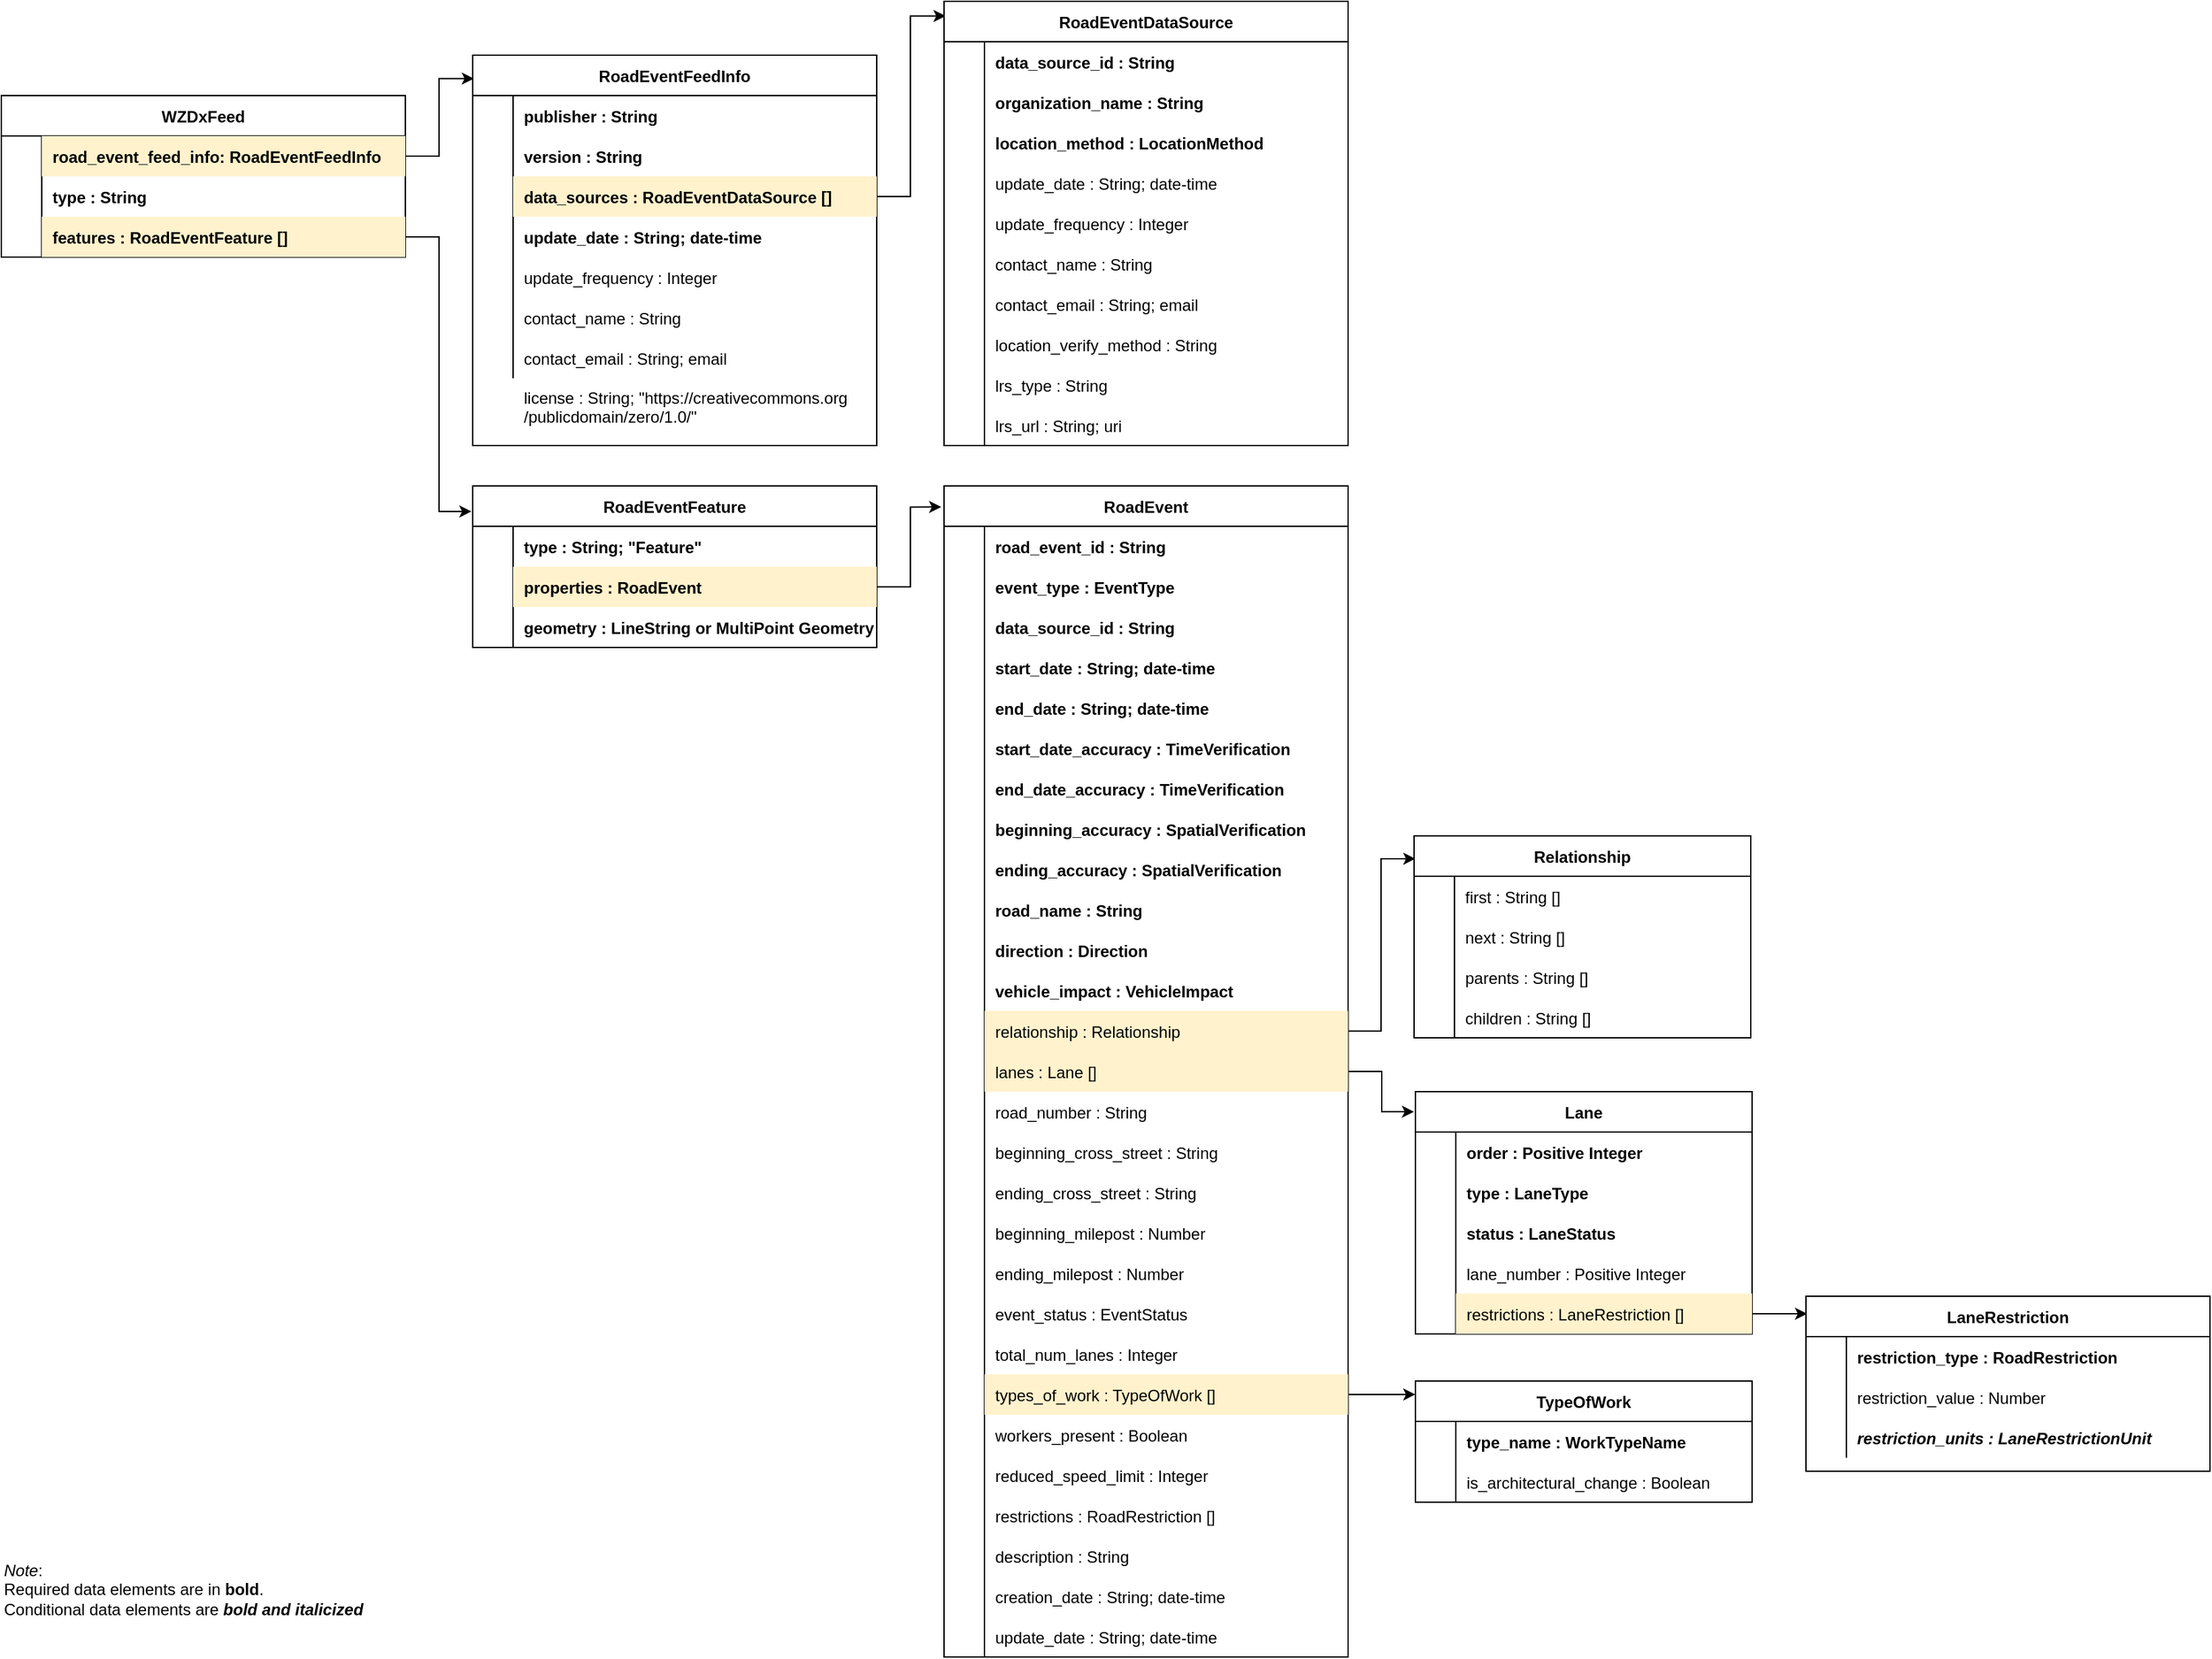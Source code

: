 <mxfile version="14.2.9" type="device"><diagram id="R2lEEEUBdFMjLlhIrx00" name="wzdx_object_diagram"><mxGraphModel dx="1186" dy="801" grid="1" gridSize="10" guides="0" tooltips="1" connect="1" arrows="1" fold="1" page="1" pageScale="1" pageWidth="850" pageHeight="1100" math="0" shadow="0" extFonts="Permanent Marker^https://fonts.googleapis.com/css?family=Permanent+Marker"><root><mxCell id="0"/><mxCell id="1" parent="0"/><mxCell id="kkJm4F6W9m2wwQlCDfJv-1" value="&lt;i&gt;Note&lt;/i&gt;: &lt;br&gt;Required data elements are in&amp;nbsp;&lt;b&gt;bold&lt;/b&gt;. &lt;br&gt;Conditional data elements are&amp;nbsp;&lt;b&gt;&lt;i&gt;bold and italicized&lt;/i&gt;&lt;/b&gt;&amp;nbsp;" style="text;html=1;strokeColor=none;fillColor=none;align=left;verticalAlign=middle;whiteSpace=wrap;rounded=0;" parent="1" vertex="1"><mxGeometry x="40" y="1220" width="540" height="20" as="geometry"/></mxCell><mxCell id="k0RqxaRmuKo-K8MDaf9T-4" style="edgeStyle=orthogonalEdgeStyle;rounded=0;orthogonalLoop=1;jettySize=auto;html=1;exitX=1;exitY=0.5;exitDx=0;exitDy=0;entryX=0;entryY=0.111;entryDx=0;entryDy=0;entryPerimeter=0;" parent="1" source="k0RqxaRmuKo-K8MDaf9T-1" target="uCtt0tD_G5qv8hF2xsMe-266" edge="1"><mxGeometry relative="1" as="geometry"/></mxCell><mxCell id="k0RqxaRmuKo-K8MDaf9T-5" style="edgeStyle=orthogonalEdgeStyle;rounded=0;orthogonalLoop=1;jettySize=auto;html=1;exitX=1;exitY=0.5;exitDx=0;exitDy=0;entryX=0.004;entryY=0.113;entryDx=0;entryDy=0;entryPerimeter=0;" parent="1" source="t7j2kxV-uw-LM42T0Sll-5" target="uCtt0tD_G5qv8hF2xsMe-300" edge="1"><mxGeometry relative="1" as="geometry"/></mxCell><mxCell id="k0RqxaRmuKo-K8MDaf9T-6" style="edgeStyle=orthogonalEdgeStyle;rounded=0;orthogonalLoop=1;jettySize=auto;html=1;exitX=1;exitY=0.5;exitDx=0;exitDy=0;entryX=-0.004;entryY=0.083;entryDx=0;entryDy=0;entryPerimeter=0;" parent="1" source="t7j2kxV-uw-LM42T0Sll-8" target="uCtt0tD_G5qv8hF2xsMe-232" edge="1"><mxGeometry relative="1" as="geometry"/></mxCell><mxCell id="k0RqxaRmuKo-K8MDaf9T-8" style="edgeStyle=orthogonalEdgeStyle;rounded=0;orthogonalLoop=1;jettySize=auto;html=1;exitX=1;exitY=0.5;exitDx=0;exitDy=0;entryX=0.003;entryY=0.1;entryDx=0;entryDy=0;entryPerimeter=0;" parent="1" source="uCtt0tD_G5qv8hF2xsMe-236" target="uCtt0tD_G5qv8hF2xsMe-343" edge="1"><mxGeometry relative="1" as="geometry"/></mxCell><mxCell id="RslNUwGre3f8OOTfC9o_-3" value="WZDxFeed" style="shape=table;startSize=30;container=1;collapsible=1;childLayout=tableLayout;fixedRows=1;rowLines=0;fontStyle=1;align=center;resizeLast=1;" parent="1" vertex="1"><mxGeometry x="40" y="120" width="300" height="120" as="geometry"/></mxCell><mxCell id="RslNUwGre3f8OOTfC9o_-4" value="" style="shape=partialRectangle;collapsible=0;dropTarget=0;pointerEvents=0;fillColor=none;points=[[0,0.5],[1,0.5]];portConstraint=eastwest;top=0;left=0;right=0;bottom=0;" parent="RslNUwGre3f8OOTfC9o_-3" vertex="1"><mxGeometry y="30" width="300" height="30" as="geometry"/></mxCell><mxCell id="RslNUwGre3f8OOTfC9o_-5" value="" style="shape=partialRectangle;overflow=hidden;connectable=0;fillColor=none;top=0;left=0;bottom=0;right=0;" parent="RslNUwGre3f8OOTfC9o_-4" vertex="1"><mxGeometry width="30" height="30" as="geometry"/></mxCell><mxCell id="RslNUwGre3f8OOTfC9o_-6" value="road_event_feed_info: RoadEventFeedInfo" style="shape=partialRectangle;overflow=hidden;connectable=0;fillColor=#fff2cc;top=0;left=0;bottom=0;right=0;align=left;spacingLeft=6;fontStyle=1;strokeColor=#d6b656;" parent="RslNUwGre3f8OOTfC9o_-4" vertex="1"><mxGeometry x="30" width="270" height="30" as="geometry"/></mxCell><mxCell id="RslNUwGre3f8OOTfC9o_-7" style="shape=partialRectangle;collapsible=0;dropTarget=0;pointerEvents=0;fillColor=none;points=[[0,0.5],[1,0.5]];portConstraint=eastwest;top=0;left=0;right=0;bottom=0;" parent="RslNUwGre3f8OOTfC9o_-3" vertex="1"><mxGeometry y="60" width="300" height="30" as="geometry"/></mxCell><mxCell id="RslNUwGre3f8OOTfC9o_-8" style="shape=partialRectangle;overflow=hidden;connectable=0;fillColor=none;top=0;left=0;bottom=0;right=0;" parent="RslNUwGre3f8OOTfC9o_-7" vertex="1"><mxGeometry width="30" height="30" as="geometry"/></mxCell><mxCell id="RslNUwGre3f8OOTfC9o_-9" value="type : String" style="shape=partialRectangle;overflow=hidden;connectable=0;fillColor=none;top=0;left=0;bottom=0;right=0;align=left;spacingLeft=6;fontStyle=1" parent="RslNUwGre3f8OOTfC9o_-7" vertex="1"><mxGeometry x="30" width="270" height="30" as="geometry"/></mxCell><mxCell id="RslNUwGre3f8OOTfC9o_-10" style="shape=partialRectangle;collapsible=0;dropTarget=0;pointerEvents=0;fillColor=none;points=[[0,0.5],[1,0.5]];portConstraint=eastwest;top=0;left=0;right=0;bottom=0;" parent="RslNUwGre3f8OOTfC9o_-3" vertex="1"><mxGeometry y="90" width="300" height="30" as="geometry"/></mxCell><mxCell id="RslNUwGre3f8OOTfC9o_-11" style="shape=partialRectangle;overflow=hidden;connectable=0;fillColor=none;top=0;left=0;bottom=0;right=0;" parent="RslNUwGre3f8OOTfC9o_-10" vertex="1"><mxGeometry width="30" height="30" as="geometry"/></mxCell><mxCell id="RslNUwGre3f8OOTfC9o_-12" value="features : RoadEventFeature []" style="shape=partialRectangle;overflow=hidden;connectable=0;fillColor=#fff2cc;top=0;left=0;bottom=0;right=0;align=left;spacingLeft=6;fontStyle=1;strokeColor=#d6b656;" parent="RslNUwGre3f8OOTfC9o_-10" vertex="1"><mxGeometry x="30" width="270" height="30" as="geometry"/></mxCell><mxCell id="k0RqxaRmuKo-K8MDaf9T-9" style="edgeStyle=orthogonalEdgeStyle;rounded=0;orthogonalLoop=1;jettySize=auto;html=1;exitX=1;exitY=0.5;exitDx=0;exitDy=0;entryX=0.003;entryY=0.06;entryDx=0;entryDy=0;entryPerimeter=0;" parent="1" source="RslNUwGre3f8OOTfC9o_-4" target="C-vyLk0tnHw3VtMMgP7b-23" edge="1"><mxGeometry relative="1" as="geometry"/></mxCell><mxCell id="k0RqxaRmuKo-K8MDaf9T-10" style="edgeStyle=orthogonalEdgeStyle;rounded=0;orthogonalLoop=1;jettySize=auto;html=1;exitX=1;exitY=0.5;exitDx=0;exitDy=0;entryX=-0.003;entryY=0.158;entryDx=0;entryDy=0;entryPerimeter=0;" parent="1" source="RslNUwGre3f8OOTfC9o_-10" target="BHbQhKfwGy02K6a1aAIS-3" edge="1"><mxGeometry relative="1" as="geometry"/></mxCell><mxCell id="k0RqxaRmuKo-K8MDaf9T-11" style="edgeStyle=orthogonalEdgeStyle;rounded=0;orthogonalLoop=1;jettySize=auto;html=1;exitX=1;exitY=0.5;exitDx=0;exitDy=0;entryX=-0.007;entryY=0.018;entryDx=0;entryDy=0;entryPerimeter=0;" parent="1" source="BHbQhKfwGy02K6a1aAIS-7" target="C-vyLk0tnHw3VtMMgP7b-13" edge="1"><mxGeometry relative="1" as="geometry"/></mxCell><mxCell id="k0RqxaRmuKo-K8MDaf9T-12" style="edgeStyle=orthogonalEdgeStyle;rounded=0;orthogonalLoop=1;jettySize=auto;html=1;exitX=1;exitY=0.5;exitDx=0;exitDy=0;entryX=0.004;entryY=0.033;entryDx=0;entryDy=0;entryPerimeter=0;" parent="1" source="g1YjNCGrNxeesBz3NY09-2" target="C-vyLk0tnHw3VtMMgP7b-2" edge="1"><mxGeometry relative="1" as="geometry"/></mxCell><mxCell id="C-vyLk0tnHw3VtMMgP7b-23" value="RoadEventFeedInfo" style="shape=table;startSize=30;container=1;collapsible=1;childLayout=tableLayout;fixedRows=1;rowLines=0;fontStyle=1;align=center;resizeLast=1;" parent="1" vertex="1"><mxGeometry x="390" y="90" width="300" height="290" as="geometry"/></mxCell><mxCell id="C-vyLk0tnHw3VtMMgP7b-27" value="" style="shape=partialRectangle;collapsible=0;dropTarget=0;pointerEvents=0;fillColor=none;points=[[0,0.5],[1,0.5]];portConstraint=eastwest;top=0;left=0;right=0;bottom=0;" parent="C-vyLk0tnHw3VtMMgP7b-23" vertex="1"><mxGeometry y="30" width="300" height="30" as="geometry"/></mxCell><mxCell id="C-vyLk0tnHw3VtMMgP7b-28" value="" style="shape=partialRectangle;overflow=hidden;connectable=0;fillColor=none;top=0;left=0;bottom=0;right=0;" parent="C-vyLk0tnHw3VtMMgP7b-27" vertex="1"><mxGeometry width="30" height="30" as="geometry"/></mxCell><mxCell id="C-vyLk0tnHw3VtMMgP7b-29" value="publisher : String" style="shape=partialRectangle;overflow=hidden;connectable=0;fillColor=none;top=0;left=0;bottom=0;right=0;align=left;spacingLeft=6;fontStyle=1" parent="C-vyLk0tnHw3VtMMgP7b-27" vertex="1"><mxGeometry x="30" width="270" height="30" as="geometry"/></mxCell><mxCell id="uCtt0tD_G5qv8hF2xsMe-9" style="shape=partialRectangle;collapsible=0;dropTarget=0;pointerEvents=0;fillColor=none;points=[[0,0.5],[1,0.5]];portConstraint=eastwest;top=0;left=0;right=0;bottom=0;" parent="C-vyLk0tnHw3VtMMgP7b-23" vertex="1"><mxGeometry y="60" width="300" height="30" as="geometry"/></mxCell><mxCell id="uCtt0tD_G5qv8hF2xsMe-10" style="shape=partialRectangle;overflow=hidden;connectable=0;fillColor=none;top=0;left=0;bottom=0;right=0;" parent="uCtt0tD_G5qv8hF2xsMe-9" vertex="1"><mxGeometry width="30" height="30" as="geometry"/></mxCell><mxCell id="uCtt0tD_G5qv8hF2xsMe-11" value="version : String" style="shape=partialRectangle;overflow=hidden;connectable=0;fillColor=none;top=0;left=0;bottom=0;right=0;align=left;spacingLeft=6;fontStyle=1" parent="uCtt0tD_G5qv8hF2xsMe-9" vertex="1"><mxGeometry x="30" width="270" height="30" as="geometry"/></mxCell><mxCell id="g1YjNCGrNxeesBz3NY09-2" style="shape=partialRectangle;collapsible=0;dropTarget=0;pointerEvents=0;fillColor=none;points=[[0,0.5],[1,0.5]];portConstraint=eastwest;top=0;left=0;right=0;bottom=0;" parent="C-vyLk0tnHw3VtMMgP7b-23" vertex="1"><mxGeometry y="90" width="300" height="30" as="geometry"/></mxCell><mxCell id="g1YjNCGrNxeesBz3NY09-3" style="shape=partialRectangle;overflow=hidden;connectable=0;fillColor=none;top=0;left=0;bottom=0;right=0;" parent="g1YjNCGrNxeesBz3NY09-2" vertex="1"><mxGeometry width="30" height="30" as="geometry"/></mxCell><mxCell id="g1YjNCGrNxeesBz3NY09-4" value="data_sources : RoadEventDataSource []" style="shape=partialRectangle;overflow=hidden;connectable=0;fillColor=#fff2cc;top=0;left=0;bottom=0;right=0;align=left;spacingLeft=6;fontStyle=1;strokeColor=#d6b656;" parent="g1YjNCGrNxeesBz3NY09-2" vertex="1"><mxGeometry x="30" width="270" height="30" as="geometry"/></mxCell><mxCell id="uCtt0tD_G5qv8hF2xsMe-12" style="shape=partialRectangle;collapsible=0;dropTarget=0;pointerEvents=0;fillColor=none;points=[[0,0.5],[1,0.5]];portConstraint=eastwest;top=0;left=0;right=0;bottom=0;" parent="C-vyLk0tnHw3VtMMgP7b-23" vertex="1"><mxGeometry y="120" width="300" height="30" as="geometry"/></mxCell><mxCell id="uCtt0tD_G5qv8hF2xsMe-13" style="shape=partialRectangle;overflow=hidden;connectable=0;fillColor=none;top=0;left=0;bottom=0;right=0;" parent="uCtt0tD_G5qv8hF2xsMe-12" vertex="1"><mxGeometry width="30" height="30" as="geometry"/></mxCell><mxCell id="uCtt0tD_G5qv8hF2xsMe-14" value="update_date : String; date-time" style="shape=partialRectangle;overflow=hidden;connectable=0;fillColor=none;top=0;left=0;bottom=0;right=0;align=left;spacingLeft=6;fontStyle=1" parent="uCtt0tD_G5qv8hF2xsMe-12" vertex="1"><mxGeometry x="30" width="270" height="30" as="geometry"/></mxCell><mxCell id="uCtt0tD_G5qv8hF2xsMe-15" style="shape=partialRectangle;collapsible=0;dropTarget=0;pointerEvents=0;fillColor=none;points=[[0,0.5],[1,0.5]];portConstraint=eastwest;top=0;left=0;right=0;bottom=0;" parent="C-vyLk0tnHw3VtMMgP7b-23" vertex="1"><mxGeometry y="150" width="300" height="30" as="geometry"/></mxCell><mxCell id="uCtt0tD_G5qv8hF2xsMe-16" style="shape=partialRectangle;overflow=hidden;connectable=0;fillColor=none;top=0;left=0;bottom=0;right=0;" parent="uCtt0tD_G5qv8hF2xsMe-15" vertex="1"><mxGeometry width="30" height="30" as="geometry"/></mxCell><mxCell id="uCtt0tD_G5qv8hF2xsMe-17" value="update_frequency : Integer" style="shape=partialRectangle;overflow=hidden;connectable=0;fillColor=none;top=0;left=0;bottom=0;right=0;align=left;spacingLeft=6;" parent="uCtt0tD_G5qv8hF2xsMe-15" vertex="1"><mxGeometry x="30" width="270" height="30" as="geometry"/></mxCell><mxCell id="uCtt0tD_G5qv8hF2xsMe-18" style="shape=partialRectangle;collapsible=0;dropTarget=0;pointerEvents=0;fillColor=none;points=[[0,0.5],[1,0.5]];portConstraint=eastwest;top=0;left=0;right=0;bottom=0;" parent="C-vyLk0tnHw3VtMMgP7b-23" vertex="1"><mxGeometry y="180" width="300" height="30" as="geometry"/></mxCell><mxCell id="uCtt0tD_G5qv8hF2xsMe-19" style="shape=partialRectangle;overflow=hidden;connectable=0;fillColor=none;top=0;left=0;bottom=0;right=0;" parent="uCtt0tD_G5qv8hF2xsMe-18" vertex="1"><mxGeometry width="30" height="30" as="geometry"/></mxCell><mxCell id="uCtt0tD_G5qv8hF2xsMe-20" value="contact_name : String" style="shape=partialRectangle;overflow=hidden;connectable=0;fillColor=none;top=0;left=0;bottom=0;right=0;align=left;spacingLeft=6;" parent="uCtt0tD_G5qv8hF2xsMe-18" vertex="1"><mxGeometry x="30" width="270" height="30" as="geometry"/></mxCell><mxCell id="uCtt0tD_G5qv8hF2xsMe-21" style="shape=partialRectangle;collapsible=0;dropTarget=0;pointerEvents=0;fillColor=none;points=[[0,0.5],[1,0.5]];portConstraint=eastwest;top=0;left=0;right=0;bottom=0;" parent="C-vyLk0tnHw3VtMMgP7b-23" vertex="1"><mxGeometry y="210" width="300" height="30" as="geometry"/></mxCell><mxCell id="uCtt0tD_G5qv8hF2xsMe-22" style="shape=partialRectangle;overflow=hidden;connectable=0;fillColor=none;top=0;left=0;bottom=0;right=0;" parent="uCtt0tD_G5qv8hF2xsMe-21" vertex="1"><mxGeometry width="30" height="30" as="geometry"/></mxCell><mxCell id="uCtt0tD_G5qv8hF2xsMe-23" value="contact_email : String; email" style="shape=partialRectangle;overflow=hidden;connectable=0;fillColor=none;top=0;left=0;bottom=0;right=0;align=left;spacingLeft=6;" parent="uCtt0tD_G5qv8hF2xsMe-21" vertex="1"><mxGeometry x="30" width="270" height="30" as="geometry"/></mxCell><mxCell id="BHbQhKfwGy02K6a1aAIS-3" value="RoadEventFeature" style="shape=table;startSize=30;container=1;collapsible=1;childLayout=tableLayout;fixedRows=1;rowLines=0;fontStyle=1;align=center;resizeLast=1;" parent="1" vertex="1"><mxGeometry x="390" y="410" width="300" height="120" as="geometry"/></mxCell><mxCell id="BHbQhKfwGy02K6a1aAIS-4" value="" style="shape=partialRectangle;collapsible=0;dropTarget=0;pointerEvents=0;fillColor=none;points=[[0,0.5],[1,0.5]];portConstraint=eastwest;top=0;left=0;right=0;bottom=0;" parent="BHbQhKfwGy02K6a1aAIS-3" vertex="1"><mxGeometry y="30" width="300" height="30" as="geometry"/></mxCell><mxCell id="BHbQhKfwGy02K6a1aAIS-5" value="" style="shape=partialRectangle;overflow=hidden;connectable=0;fillColor=none;top=0;left=0;bottom=0;right=0;" parent="BHbQhKfwGy02K6a1aAIS-4" vertex="1"><mxGeometry width="30" height="30" as="geometry"/></mxCell><mxCell id="BHbQhKfwGy02K6a1aAIS-6" value="type : String; &quot;Feature&quot;" style="shape=partialRectangle;overflow=hidden;connectable=0;top=0;left=0;bottom=0;right=0;align=left;spacingLeft=6;fontStyle=1;strokeColor=#d6b656;fillColor=none;" parent="BHbQhKfwGy02K6a1aAIS-4" vertex="1"><mxGeometry x="30" width="270" height="30" as="geometry"/></mxCell><mxCell id="BHbQhKfwGy02K6a1aAIS-7" style="shape=partialRectangle;collapsible=0;dropTarget=0;pointerEvents=0;fillColor=none;points=[[0,0.5],[1,0.5]];portConstraint=eastwest;top=0;left=0;right=0;bottom=0;" parent="BHbQhKfwGy02K6a1aAIS-3" vertex="1"><mxGeometry y="60" width="300" height="30" as="geometry"/></mxCell><mxCell id="BHbQhKfwGy02K6a1aAIS-8" style="shape=partialRectangle;overflow=hidden;connectable=0;fillColor=none;top=0;left=0;bottom=0;right=0;" parent="BHbQhKfwGy02K6a1aAIS-7" vertex="1"><mxGeometry width="30" height="30" as="geometry"/></mxCell><mxCell id="BHbQhKfwGy02K6a1aAIS-9" value="properties : RoadEvent" style="shape=partialRectangle;overflow=hidden;connectable=0;fillColor=#fff2cc;top=0;left=0;bottom=0;right=0;align=left;spacingLeft=6;fontStyle=1;strokeColor=#d6b656;" parent="BHbQhKfwGy02K6a1aAIS-7" vertex="1"><mxGeometry x="30" width="270" height="30" as="geometry"/></mxCell><mxCell id="BHbQhKfwGy02K6a1aAIS-10" style="shape=partialRectangle;collapsible=0;dropTarget=0;pointerEvents=0;fillColor=none;points=[[0,0.5],[1,0.5]];portConstraint=eastwest;top=0;left=0;right=0;bottom=0;" parent="BHbQhKfwGy02K6a1aAIS-3" vertex="1"><mxGeometry y="90" width="300" height="30" as="geometry"/></mxCell><mxCell id="BHbQhKfwGy02K6a1aAIS-11" style="shape=partialRectangle;overflow=hidden;connectable=0;fillColor=none;top=0;left=0;bottom=0;right=0;" parent="BHbQhKfwGy02K6a1aAIS-10" vertex="1"><mxGeometry width="30" height="30" as="geometry"/></mxCell><mxCell id="BHbQhKfwGy02K6a1aAIS-12" value="geometry : LineString or MultiPoint Geometry" style="shape=partialRectangle;overflow=hidden;connectable=0;top=0;left=0;bottom=0;right=0;align=left;spacingLeft=6;fontStyle=1;strokeColor=#d6b656;fillColor=none;" parent="BHbQhKfwGy02K6a1aAIS-10" vertex="1"><mxGeometry x="30" width="270" height="30" as="geometry"/></mxCell><mxCell id="C-vyLk0tnHw3VtMMgP7b-2" value="RoadEventDataSource" style="shape=table;startSize=30;container=1;collapsible=1;childLayout=tableLayout;fixedRows=1;rowLines=0;fontStyle=1;align=center;resizeLast=1;" parent="1" vertex="1"><mxGeometry x="740" y="50" width="300" height="330" as="geometry"/></mxCell><mxCell id="C-vyLk0tnHw3VtMMgP7b-6" value="" style="shape=partialRectangle;collapsible=0;dropTarget=0;pointerEvents=0;fillColor=none;points=[[0,0.5],[1,0.5]];portConstraint=eastwest;top=0;left=0;right=0;bottom=0;" parent="C-vyLk0tnHw3VtMMgP7b-2" vertex="1"><mxGeometry y="30" width="300" height="30" as="geometry"/></mxCell><mxCell id="C-vyLk0tnHw3VtMMgP7b-7" value="" style="shape=partialRectangle;overflow=hidden;connectable=0;fillColor=none;top=0;left=0;bottom=0;right=0;" parent="C-vyLk0tnHw3VtMMgP7b-6" vertex="1"><mxGeometry width="30" height="30" as="geometry"/></mxCell><mxCell id="C-vyLk0tnHw3VtMMgP7b-8" value="data_source_id : String" style="shape=partialRectangle;overflow=hidden;connectable=0;fillColor=none;top=0;left=0;bottom=0;right=0;align=left;spacingLeft=6;fontStyle=1" parent="C-vyLk0tnHw3VtMMgP7b-6" vertex="1"><mxGeometry x="30" width="270" height="30" as="geometry"/></mxCell><mxCell id="C-vyLk0tnHw3VtMMgP7b-9" value="" style="shape=partialRectangle;collapsible=0;dropTarget=0;pointerEvents=0;fillColor=none;points=[[0,0.5],[1,0.5]];portConstraint=eastwest;top=0;left=0;right=0;bottom=0;" parent="C-vyLk0tnHw3VtMMgP7b-2" vertex="1"><mxGeometry y="60" width="300" height="30" as="geometry"/></mxCell><mxCell id="C-vyLk0tnHw3VtMMgP7b-10" value="" style="shape=partialRectangle;overflow=hidden;connectable=0;fillColor=none;top=0;left=0;bottom=0;right=0;" parent="C-vyLk0tnHw3VtMMgP7b-9" vertex="1"><mxGeometry width="30" height="30" as="geometry"/></mxCell><mxCell id="C-vyLk0tnHw3VtMMgP7b-11" value="organization_name : String" style="shape=partialRectangle;overflow=hidden;connectable=0;fillColor=none;top=0;left=0;bottom=0;right=0;align=left;spacingLeft=6;fontStyle=1" parent="C-vyLk0tnHw3VtMMgP7b-9" vertex="1"><mxGeometry x="30" width="270" height="30" as="geometry"/></mxCell><mxCell id="uCtt0tD_G5qv8hF2xsMe-60" style="shape=partialRectangle;collapsible=0;dropTarget=0;pointerEvents=0;fillColor=none;points=[[0,0.5],[1,0.5]];portConstraint=eastwest;top=0;left=0;right=0;bottom=0;" parent="C-vyLk0tnHw3VtMMgP7b-2" vertex="1"><mxGeometry y="90" width="300" height="30" as="geometry"/></mxCell><mxCell id="uCtt0tD_G5qv8hF2xsMe-61" style="shape=partialRectangle;overflow=hidden;connectable=0;fillColor=none;top=0;left=0;bottom=0;right=0;" parent="uCtt0tD_G5qv8hF2xsMe-60" vertex="1"><mxGeometry width="30" height="30" as="geometry"/></mxCell><mxCell id="uCtt0tD_G5qv8hF2xsMe-62" value="location_method : LocationMethod" style="shape=partialRectangle;overflow=hidden;connectable=0;fillColor=none;top=0;left=0;bottom=0;right=0;align=left;spacingLeft=6;fontStyle=1" parent="uCtt0tD_G5qv8hF2xsMe-60" vertex="1"><mxGeometry x="30" width="270" height="30" as="geometry"/></mxCell><mxCell id="uCtt0tD_G5qv8hF2xsMe-57" style="shape=partialRectangle;collapsible=0;dropTarget=0;pointerEvents=0;fillColor=none;points=[[0,0.5],[1,0.5]];portConstraint=eastwest;top=0;left=0;right=0;bottom=0;" parent="C-vyLk0tnHw3VtMMgP7b-2" vertex="1"><mxGeometry y="120" width="300" height="30" as="geometry"/></mxCell><mxCell id="uCtt0tD_G5qv8hF2xsMe-58" style="shape=partialRectangle;overflow=hidden;connectable=0;fillColor=none;top=0;left=0;bottom=0;right=0;" parent="uCtt0tD_G5qv8hF2xsMe-57" vertex="1"><mxGeometry width="30" height="30" as="geometry"/></mxCell><mxCell id="uCtt0tD_G5qv8hF2xsMe-59" value="update_date : String; date-time" style="shape=partialRectangle;overflow=hidden;connectable=0;fillColor=none;top=0;left=0;bottom=0;right=0;align=left;spacingLeft=6;" parent="uCtt0tD_G5qv8hF2xsMe-57" vertex="1"><mxGeometry x="30" width="270" height="30" as="geometry"/></mxCell><mxCell id="uCtt0tD_G5qv8hF2xsMe-54" style="shape=partialRectangle;collapsible=0;dropTarget=0;pointerEvents=0;fillColor=none;points=[[0,0.5],[1,0.5]];portConstraint=eastwest;top=0;left=0;right=0;bottom=0;" parent="C-vyLk0tnHw3VtMMgP7b-2" vertex="1"><mxGeometry y="150" width="300" height="30" as="geometry"/></mxCell><mxCell id="uCtt0tD_G5qv8hF2xsMe-55" style="shape=partialRectangle;overflow=hidden;connectable=0;fillColor=none;top=0;left=0;bottom=0;right=0;" parent="uCtt0tD_G5qv8hF2xsMe-54" vertex="1"><mxGeometry width="30" height="30" as="geometry"/></mxCell><mxCell id="uCtt0tD_G5qv8hF2xsMe-56" value="update_frequency : Integer" style="shape=partialRectangle;overflow=hidden;connectable=0;fillColor=none;top=0;left=0;bottom=0;right=0;align=left;spacingLeft=6;" parent="uCtt0tD_G5qv8hF2xsMe-54" vertex="1"><mxGeometry x="30" width="270" height="30" as="geometry"/></mxCell><mxCell id="uCtt0tD_G5qv8hF2xsMe-51" style="shape=partialRectangle;collapsible=0;dropTarget=0;pointerEvents=0;fillColor=none;points=[[0,0.5],[1,0.5]];portConstraint=eastwest;top=0;left=0;right=0;bottom=0;" parent="C-vyLk0tnHw3VtMMgP7b-2" vertex="1"><mxGeometry y="180" width="300" height="30" as="geometry"/></mxCell><mxCell id="uCtt0tD_G5qv8hF2xsMe-52" style="shape=partialRectangle;overflow=hidden;connectable=0;fillColor=none;top=0;left=0;bottom=0;right=0;" parent="uCtt0tD_G5qv8hF2xsMe-51" vertex="1"><mxGeometry width="30" height="30" as="geometry"/></mxCell><mxCell id="uCtt0tD_G5qv8hF2xsMe-53" value="contact_name : String" style="shape=partialRectangle;overflow=hidden;connectable=0;fillColor=none;top=0;left=0;bottom=0;right=0;align=left;spacingLeft=6;" parent="uCtt0tD_G5qv8hF2xsMe-51" vertex="1"><mxGeometry x="30" width="270" height="30" as="geometry"/></mxCell><mxCell id="uCtt0tD_G5qv8hF2xsMe-48" style="shape=partialRectangle;collapsible=0;dropTarget=0;pointerEvents=0;fillColor=none;points=[[0,0.5],[1,0.5]];portConstraint=eastwest;top=0;left=0;right=0;bottom=0;" parent="C-vyLk0tnHw3VtMMgP7b-2" vertex="1"><mxGeometry y="210" width="300" height="30" as="geometry"/></mxCell><mxCell id="uCtt0tD_G5qv8hF2xsMe-49" style="shape=partialRectangle;overflow=hidden;connectable=0;fillColor=none;top=0;left=0;bottom=0;right=0;" parent="uCtt0tD_G5qv8hF2xsMe-48" vertex="1"><mxGeometry width="30" height="30" as="geometry"/></mxCell><mxCell id="uCtt0tD_G5qv8hF2xsMe-50" value="contact_email : String; email" style="shape=partialRectangle;overflow=hidden;connectable=0;fillColor=none;top=0;left=0;bottom=0;right=0;align=left;spacingLeft=6;" parent="uCtt0tD_G5qv8hF2xsMe-48" vertex="1"><mxGeometry x="30" width="270" height="30" as="geometry"/></mxCell><mxCell id="uCtt0tD_G5qv8hF2xsMe-45" style="shape=partialRectangle;collapsible=0;dropTarget=0;pointerEvents=0;fillColor=none;points=[[0,0.5],[1,0.5]];portConstraint=eastwest;top=0;left=0;right=0;bottom=0;" parent="C-vyLk0tnHw3VtMMgP7b-2" vertex="1"><mxGeometry y="240" width="300" height="30" as="geometry"/></mxCell><mxCell id="uCtt0tD_G5qv8hF2xsMe-46" style="shape=partialRectangle;overflow=hidden;connectable=0;fillColor=none;top=0;left=0;bottom=0;right=0;" parent="uCtt0tD_G5qv8hF2xsMe-45" vertex="1"><mxGeometry width="30" height="30" as="geometry"/></mxCell><mxCell id="uCtt0tD_G5qv8hF2xsMe-47" value="location_verify_method : String" style="shape=partialRectangle;overflow=hidden;connectable=0;fillColor=none;top=0;left=0;bottom=0;right=0;align=left;spacingLeft=6;" parent="uCtt0tD_G5qv8hF2xsMe-45" vertex="1"><mxGeometry x="30" width="270" height="30" as="geometry"/></mxCell><mxCell id="uCtt0tD_G5qv8hF2xsMe-42" style="shape=partialRectangle;collapsible=0;dropTarget=0;pointerEvents=0;fillColor=none;points=[[0,0.5],[1,0.5]];portConstraint=eastwest;top=0;left=0;right=0;bottom=0;" parent="C-vyLk0tnHw3VtMMgP7b-2" vertex="1"><mxGeometry y="270" width="300" height="30" as="geometry"/></mxCell><mxCell id="uCtt0tD_G5qv8hF2xsMe-43" style="shape=partialRectangle;overflow=hidden;connectable=0;fillColor=none;top=0;left=0;bottom=0;right=0;" parent="uCtt0tD_G5qv8hF2xsMe-42" vertex="1"><mxGeometry width="30" height="30" as="geometry"/></mxCell><mxCell id="uCtt0tD_G5qv8hF2xsMe-44" value="lrs_type : String" style="shape=partialRectangle;overflow=hidden;connectable=0;fillColor=none;top=0;left=0;bottom=0;right=0;align=left;spacingLeft=6;" parent="uCtt0tD_G5qv8hF2xsMe-42" vertex="1"><mxGeometry x="30" width="270" height="30" as="geometry"/></mxCell><mxCell id="uCtt0tD_G5qv8hF2xsMe-39" style="shape=partialRectangle;collapsible=0;dropTarget=0;pointerEvents=0;fillColor=none;points=[[0,0.5],[1,0.5]];portConstraint=eastwest;top=0;left=0;right=0;bottom=0;" parent="C-vyLk0tnHw3VtMMgP7b-2" vertex="1"><mxGeometry y="300" width="300" height="30" as="geometry"/></mxCell><mxCell id="uCtt0tD_G5qv8hF2xsMe-40" style="shape=partialRectangle;overflow=hidden;connectable=0;fillColor=none;top=0;left=0;bottom=0;right=0;" parent="uCtt0tD_G5qv8hF2xsMe-39" vertex="1"><mxGeometry width="30" height="30" as="geometry"/></mxCell><mxCell id="uCtt0tD_G5qv8hF2xsMe-41" value="lrs_url : String; uri" style="shape=partialRectangle;overflow=hidden;connectable=0;fillColor=none;top=0;left=0;bottom=0;right=0;align=left;spacingLeft=6;" parent="uCtt0tD_G5qv8hF2xsMe-39" vertex="1"><mxGeometry x="30" width="270" height="30" as="geometry"/></mxCell><mxCell id="C-vyLk0tnHw3VtMMgP7b-13" value="RoadEvent" style="shape=table;startSize=30;container=1;collapsible=1;childLayout=tableLayout;fixedRows=1;rowLines=0;fontStyle=1;align=center;resizeLast=1;" parent="1" vertex="1"><mxGeometry x="740" y="410" width="300" height="870" as="geometry"/></mxCell><mxCell id="C-vyLk0tnHw3VtMMgP7b-17" value="" style="shape=partialRectangle;collapsible=0;dropTarget=0;pointerEvents=0;fillColor=none;points=[[0,0.5],[1,0.5]];portConstraint=eastwest;top=0;left=0;right=0;bottom=0;" parent="C-vyLk0tnHw3VtMMgP7b-13" vertex="1"><mxGeometry y="30" width="300" height="30" as="geometry"/></mxCell><mxCell id="C-vyLk0tnHw3VtMMgP7b-18" value="" style="shape=partialRectangle;overflow=hidden;connectable=0;fillColor=none;top=0;left=0;bottom=0;right=0;" parent="C-vyLk0tnHw3VtMMgP7b-17" vertex="1"><mxGeometry width="30" height="30" as="geometry"/></mxCell><mxCell id="C-vyLk0tnHw3VtMMgP7b-19" value="road_event_id : String" style="shape=partialRectangle;overflow=hidden;connectable=0;fillColor=none;top=0;left=0;bottom=0;right=0;align=left;spacingLeft=6;fontStyle=1" parent="C-vyLk0tnHw3VtMMgP7b-17" vertex="1"><mxGeometry x="30" width="270" height="30" as="geometry"/></mxCell><mxCell id="C-vyLk0tnHw3VtMMgP7b-20" value="" style="shape=partialRectangle;collapsible=0;dropTarget=0;pointerEvents=0;fillColor=none;points=[[0,0.5],[1,0.5]];portConstraint=eastwest;top=0;left=0;right=0;bottom=0;fontStyle=1" parent="C-vyLk0tnHw3VtMMgP7b-13" vertex="1"><mxGeometry y="60" width="300" height="30" as="geometry"/></mxCell><mxCell id="C-vyLk0tnHw3VtMMgP7b-21" value="" style="shape=partialRectangle;overflow=hidden;connectable=0;fillColor=none;top=0;left=0;bottom=0;right=0;" parent="C-vyLk0tnHw3VtMMgP7b-20" vertex="1"><mxGeometry width="30" height="30" as="geometry"/></mxCell><mxCell id="C-vyLk0tnHw3VtMMgP7b-22" value="event_type : EventType" style="shape=partialRectangle;overflow=hidden;connectable=0;fillColor=none;top=0;left=0;bottom=0;right=0;align=left;spacingLeft=6;fontStyle=1" parent="C-vyLk0tnHw3VtMMgP7b-20" vertex="1"><mxGeometry x="30" width="270" height="30" as="geometry"/></mxCell><mxCell id="t7j2kxV-uw-LM42T0Sll-2" value="" style="shape=partialRectangle;collapsible=0;dropTarget=0;pointerEvents=0;fillColor=none;points=[[0,0.5],[1,0.5]];portConstraint=eastwest;top=0;left=0;right=0;bottom=0;" parent="C-vyLk0tnHw3VtMMgP7b-13" vertex="1"><mxGeometry y="90" width="300" height="30" as="geometry"/></mxCell><mxCell id="t7j2kxV-uw-LM42T0Sll-3" value="" style="shape=partialRectangle;overflow=hidden;connectable=0;fillColor=none;top=0;left=0;bottom=0;right=0;" parent="t7j2kxV-uw-LM42T0Sll-2" vertex="1"><mxGeometry width="30" height="30" as="geometry"/></mxCell><mxCell id="t7j2kxV-uw-LM42T0Sll-4" value="data_source_id : String" style="shape=partialRectangle;overflow=hidden;connectable=0;fillColor=none;top=0;left=0;bottom=0;right=0;align=left;spacingLeft=6;fontStyle=1" parent="t7j2kxV-uw-LM42T0Sll-2" vertex="1"><mxGeometry x="30" width="270" height="30" as="geometry"/></mxCell><mxCell id="uCtt0tD_G5qv8hF2xsMe-87" style="shape=partialRectangle;collapsible=0;dropTarget=0;pointerEvents=0;fillColor=none;points=[[0,0.5],[1,0.5]];portConstraint=eastwest;top=0;left=0;right=0;bottom=0;fontStyle=1" parent="C-vyLk0tnHw3VtMMgP7b-13" vertex="1"><mxGeometry y="120" width="300" height="30" as="geometry"/></mxCell><mxCell id="uCtt0tD_G5qv8hF2xsMe-88" style="shape=partialRectangle;overflow=hidden;connectable=0;fillColor=none;top=0;left=0;bottom=0;right=0;" parent="uCtt0tD_G5qv8hF2xsMe-87" vertex="1"><mxGeometry width="30" height="30" as="geometry"/></mxCell><mxCell id="uCtt0tD_G5qv8hF2xsMe-89" value="start_date : String; date-time" style="shape=partialRectangle;overflow=hidden;connectable=0;fillColor=none;top=0;left=0;bottom=0;right=0;align=left;spacingLeft=6;fontStyle=1" parent="uCtt0tD_G5qv8hF2xsMe-87" vertex="1"><mxGeometry x="30" width="270" height="30" as="geometry"/></mxCell><mxCell id="uCtt0tD_G5qv8hF2xsMe-84" style="shape=partialRectangle;collapsible=0;dropTarget=0;pointerEvents=0;fillColor=none;points=[[0,0.5],[1,0.5]];portConstraint=eastwest;top=0;left=0;right=0;bottom=0;fontStyle=1" parent="C-vyLk0tnHw3VtMMgP7b-13" vertex="1"><mxGeometry y="150" width="300" height="30" as="geometry"/></mxCell><mxCell id="uCtt0tD_G5qv8hF2xsMe-85" style="shape=partialRectangle;overflow=hidden;connectable=0;fillColor=none;top=0;left=0;bottom=0;right=0;" parent="uCtt0tD_G5qv8hF2xsMe-84" vertex="1"><mxGeometry width="30" height="30" as="geometry"/></mxCell><mxCell id="uCtt0tD_G5qv8hF2xsMe-86" value="end_date : String; date-time" style="shape=partialRectangle;overflow=hidden;connectable=0;fillColor=none;top=0;left=0;bottom=0;right=0;align=left;spacingLeft=6;fontStyle=1" parent="uCtt0tD_G5qv8hF2xsMe-84" vertex="1"><mxGeometry x="30" width="270" height="30" as="geometry"/></mxCell><mxCell id="uCtt0tD_G5qv8hF2xsMe-81" style="shape=partialRectangle;collapsible=0;dropTarget=0;pointerEvents=0;fillColor=none;points=[[0,0.5],[1,0.5]];portConstraint=eastwest;top=0;left=0;right=0;bottom=0;fontStyle=1" parent="C-vyLk0tnHw3VtMMgP7b-13" vertex="1"><mxGeometry y="180" width="300" height="30" as="geometry"/></mxCell><mxCell id="uCtt0tD_G5qv8hF2xsMe-82" style="shape=partialRectangle;overflow=hidden;connectable=0;fillColor=none;top=0;left=0;bottom=0;right=0;" parent="uCtt0tD_G5qv8hF2xsMe-81" vertex="1"><mxGeometry width="30" height="30" as="geometry"/></mxCell><mxCell id="uCtt0tD_G5qv8hF2xsMe-83" value="start_date_accuracy : TimeVerification" style="shape=partialRectangle;overflow=hidden;connectable=0;fillColor=none;top=0;left=0;bottom=0;right=0;align=left;spacingLeft=6;fontStyle=1" parent="uCtt0tD_G5qv8hF2xsMe-81" vertex="1"><mxGeometry x="30" width="270" height="30" as="geometry"/></mxCell><mxCell id="uCtt0tD_G5qv8hF2xsMe-78" style="shape=partialRectangle;collapsible=0;dropTarget=0;pointerEvents=0;fillColor=none;points=[[0,0.5],[1,0.5]];portConstraint=eastwest;top=0;left=0;right=0;bottom=0;fontStyle=1" parent="C-vyLk0tnHw3VtMMgP7b-13" vertex="1"><mxGeometry y="210" width="300" height="30" as="geometry"/></mxCell><mxCell id="uCtt0tD_G5qv8hF2xsMe-79" style="shape=partialRectangle;overflow=hidden;connectable=0;fillColor=none;top=0;left=0;bottom=0;right=0;" parent="uCtt0tD_G5qv8hF2xsMe-78" vertex="1"><mxGeometry width="30" height="30" as="geometry"/></mxCell><mxCell id="uCtt0tD_G5qv8hF2xsMe-80" value="end_date_accuracy : TimeVerification" style="shape=partialRectangle;overflow=hidden;connectable=0;fillColor=none;top=0;left=0;bottom=0;right=0;align=left;spacingLeft=6;fontStyle=1" parent="uCtt0tD_G5qv8hF2xsMe-78" vertex="1"><mxGeometry x="30" width="270" height="30" as="geometry"/></mxCell><mxCell id="uCtt0tD_G5qv8hF2xsMe-93" style="shape=partialRectangle;collapsible=0;dropTarget=0;pointerEvents=0;fillColor=none;points=[[0,0.5],[1,0.5]];portConstraint=eastwest;top=0;left=0;right=0;bottom=0;fontStyle=1" parent="C-vyLk0tnHw3VtMMgP7b-13" vertex="1"><mxGeometry y="240" width="300" height="30" as="geometry"/></mxCell><mxCell id="uCtt0tD_G5qv8hF2xsMe-94" style="shape=partialRectangle;overflow=hidden;connectable=0;fillColor=none;top=0;left=0;bottom=0;right=0;" parent="uCtt0tD_G5qv8hF2xsMe-93" vertex="1"><mxGeometry width="30" height="30" as="geometry"/></mxCell><mxCell id="uCtt0tD_G5qv8hF2xsMe-95" value="beginning_accuracy : SpatialVerification" style="shape=partialRectangle;overflow=hidden;connectable=0;fillColor=none;top=0;left=0;bottom=0;right=0;align=left;spacingLeft=6;fontStyle=1" parent="uCtt0tD_G5qv8hF2xsMe-93" vertex="1"><mxGeometry x="30" width="270" height="30" as="geometry"/></mxCell><mxCell id="uCtt0tD_G5qv8hF2xsMe-90" style="shape=partialRectangle;collapsible=0;dropTarget=0;pointerEvents=0;fillColor=none;points=[[0,0.5],[1,0.5]];portConstraint=eastwest;top=0;left=0;right=0;bottom=0;fontStyle=1" parent="C-vyLk0tnHw3VtMMgP7b-13" vertex="1"><mxGeometry y="270" width="300" height="30" as="geometry"/></mxCell><mxCell id="uCtt0tD_G5qv8hF2xsMe-91" style="shape=partialRectangle;overflow=hidden;connectable=0;fillColor=none;top=0;left=0;bottom=0;right=0;" parent="uCtt0tD_G5qv8hF2xsMe-90" vertex="1"><mxGeometry width="30" height="30" as="geometry"/></mxCell><mxCell id="uCtt0tD_G5qv8hF2xsMe-92" value="ending_accuracy : SpatialVerification" style="shape=partialRectangle;overflow=hidden;connectable=0;fillColor=none;top=0;left=0;bottom=0;right=0;align=left;spacingLeft=6;fontStyle=1" parent="uCtt0tD_G5qv8hF2xsMe-90" vertex="1"><mxGeometry x="30" width="270" height="30" as="geometry"/></mxCell><mxCell id="uCtt0tD_G5qv8hF2xsMe-114" style="shape=partialRectangle;collapsible=0;dropTarget=0;pointerEvents=0;fillColor=none;points=[[0,0.5],[1,0.5]];portConstraint=eastwest;top=0;left=0;right=0;bottom=0;fontStyle=1" parent="C-vyLk0tnHw3VtMMgP7b-13" vertex="1"><mxGeometry y="300" width="300" height="30" as="geometry"/></mxCell><mxCell id="uCtt0tD_G5qv8hF2xsMe-115" style="shape=partialRectangle;overflow=hidden;connectable=0;fillColor=none;top=0;left=0;bottom=0;right=0;" parent="uCtt0tD_G5qv8hF2xsMe-114" vertex="1"><mxGeometry width="30" height="30" as="geometry"/></mxCell><mxCell id="uCtt0tD_G5qv8hF2xsMe-116" value="road_name : String" style="shape=partialRectangle;overflow=hidden;connectable=0;fillColor=none;top=0;left=0;bottom=0;right=0;align=left;spacingLeft=6;fontStyle=1" parent="uCtt0tD_G5qv8hF2xsMe-114" vertex="1"><mxGeometry x="30" width="270" height="30" as="geometry"/></mxCell><mxCell id="uCtt0tD_G5qv8hF2xsMe-108" style="shape=partialRectangle;collapsible=0;dropTarget=0;pointerEvents=0;fillColor=none;points=[[0,0.5],[1,0.5]];portConstraint=eastwest;top=0;left=0;right=0;bottom=0;fontStyle=1" parent="C-vyLk0tnHw3VtMMgP7b-13" vertex="1"><mxGeometry y="330" width="300" height="30" as="geometry"/></mxCell><mxCell id="uCtt0tD_G5qv8hF2xsMe-109" style="shape=partialRectangle;overflow=hidden;connectable=0;fillColor=none;top=0;left=0;bottom=0;right=0;" parent="uCtt0tD_G5qv8hF2xsMe-108" vertex="1"><mxGeometry width="30" height="30" as="geometry"/></mxCell><mxCell id="uCtt0tD_G5qv8hF2xsMe-110" value="direction : Direction" style="shape=partialRectangle;overflow=hidden;connectable=0;fillColor=none;top=0;left=0;bottom=0;right=0;align=left;spacingLeft=6;fontStyle=1" parent="uCtt0tD_G5qv8hF2xsMe-108" vertex="1"><mxGeometry x="30" width="270" height="30" as="geometry"/></mxCell><mxCell id="uCtt0tD_G5qv8hF2xsMe-69" style="shape=partialRectangle;collapsible=0;dropTarget=0;pointerEvents=0;fillColor=none;points=[[0,0.5],[1,0.5]];portConstraint=eastwest;top=0;left=0;right=0;bottom=0;fontStyle=1" parent="C-vyLk0tnHw3VtMMgP7b-13" vertex="1"><mxGeometry y="360" width="300" height="30" as="geometry"/></mxCell><mxCell id="uCtt0tD_G5qv8hF2xsMe-70" style="shape=partialRectangle;overflow=hidden;connectable=0;fillColor=none;top=0;left=0;bottom=0;right=0;" parent="uCtt0tD_G5qv8hF2xsMe-69" vertex="1"><mxGeometry width="30" height="30" as="geometry"/></mxCell><mxCell id="uCtt0tD_G5qv8hF2xsMe-71" value="vehicle_impact : VehicleImpact" style="shape=partialRectangle;overflow=hidden;connectable=0;fillColor=none;top=0;left=0;bottom=0;right=0;align=left;spacingLeft=6;fontStyle=1" parent="uCtt0tD_G5qv8hF2xsMe-69" vertex="1"><mxGeometry x="30" width="270" height="30" as="geometry"/></mxCell><mxCell id="t7j2kxV-uw-LM42T0Sll-5" style="shape=partialRectangle;collapsible=0;dropTarget=0;pointerEvents=0;fillColor=none;points=[[0,0.5],[1,0.5]];portConstraint=eastwest;top=0;left=0;right=0;bottom=0;fontStyle=1" parent="C-vyLk0tnHw3VtMMgP7b-13" vertex="1"><mxGeometry y="390" width="300" height="30" as="geometry"/></mxCell><mxCell id="t7j2kxV-uw-LM42T0Sll-6" style="shape=partialRectangle;overflow=hidden;connectable=0;fillColor=none;top=0;left=0;bottom=0;right=0;" parent="t7j2kxV-uw-LM42T0Sll-5" vertex="1"><mxGeometry width="30" height="30" as="geometry"/></mxCell><mxCell id="t7j2kxV-uw-LM42T0Sll-7" value="relationship : Relationship" style="shape=partialRectangle;overflow=hidden;connectable=0;fillColor=#fff2cc;top=0;left=0;bottom=0;right=0;align=left;spacingLeft=6;fontStyle=0;strokeColor=#d6b656;" parent="t7j2kxV-uw-LM42T0Sll-5" vertex="1"><mxGeometry x="30" width="270" height="30" as="geometry"/></mxCell><mxCell id="t7j2kxV-uw-LM42T0Sll-8" style="shape=partialRectangle;collapsible=0;dropTarget=0;pointerEvents=0;fillColor=none;points=[[0,0.5],[1,0.5]];portConstraint=eastwest;top=0;left=0;right=0;bottom=0;fontStyle=1" parent="C-vyLk0tnHw3VtMMgP7b-13" vertex="1"><mxGeometry y="420" width="300" height="30" as="geometry"/></mxCell><mxCell id="t7j2kxV-uw-LM42T0Sll-9" style="shape=partialRectangle;overflow=hidden;connectable=0;fillColor=none;top=0;left=0;bottom=0;right=0;" parent="t7j2kxV-uw-LM42T0Sll-8" vertex="1"><mxGeometry width="30" height="30" as="geometry"/></mxCell><mxCell id="t7j2kxV-uw-LM42T0Sll-10" value="lanes : Lane []" style="shape=partialRectangle;overflow=hidden;connectable=0;fillColor=#fff2cc;top=0;left=0;bottom=0;right=0;align=left;spacingLeft=6;fontStyle=0;strokeColor=#d6b656;" parent="t7j2kxV-uw-LM42T0Sll-8" vertex="1"><mxGeometry x="30" width="270" height="30" as="geometry"/></mxCell><mxCell id="uCtt0tD_G5qv8hF2xsMe-111" style="shape=partialRectangle;collapsible=0;dropTarget=0;pointerEvents=0;fillColor=none;points=[[0,0.5],[1,0.5]];portConstraint=eastwest;top=0;left=0;right=0;bottom=0;fontStyle=1" parent="C-vyLk0tnHw3VtMMgP7b-13" vertex="1"><mxGeometry y="450" width="300" height="30" as="geometry"/></mxCell><mxCell id="uCtt0tD_G5qv8hF2xsMe-112" style="shape=partialRectangle;overflow=hidden;connectable=0;fillColor=none;top=0;left=0;bottom=0;right=0;" parent="uCtt0tD_G5qv8hF2xsMe-111" vertex="1"><mxGeometry width="30" height="30" as="geometry"/></mxCell><mxCell id="uCtt0tD_G5qv8hF2xsMe-113" value="road_number : String" style="shape=partialRectangle;overflow=hidden;connectable=0;fillColor=none;top=0;left=0;bottom=0;right=0;align=left;spacingLeft=6;fontStyle=0" parent="uCtt0tD_G5qv8hF2xsMe-111" vertex="1"><mxGeometry x="30" width="270" height="30" as="geometry"/></mxCell><mxCell id="uCtt0tD_G5qv8hF2xsMe-105" style="shape=partialRectangle;collapsible=0;dropTarget=0;pointerEvents=0;fillColor=none;points=[[0,0.5],[1,0.5]];portConstraint=eastwest;top=0;left=0;right=0;bottom=0;fontStyle=1" parent="C-vyLk0tnHw3VtMMgP7b-13" vertex="1"><mxGeometry y="480" width="300" height="30" as="geometry"/></mxCell><mxCell id="uCtt0tD_G5qv8hF2xsMe-106" style="shape=partialRectangle;overflow=hidden;connectable=0;fillColor=none;top=0;left=0;bottom=0;right=0;" parent="uCtt0tD_G5qv8hF2xsMe-105" vertex="1"><mxGeometry width="30" height="30" as="geometry"/></mxCell><mxCell id="uCtt0tD_G5qv8hF2xsMe-107" value="beginning_cross_street : String" style="shape=partialRectangle;overflow=hidden;connectable=0;fillColor=none;top=0;left=0;bottom=0;right=0;align=left;spacingLeft=6;fontStyle=0" parent="uCtt0tD_G5qv8hF2xsMe-105" vertex="1"><mxGeometry x="30" width="270" height="30" as="geometry"/></mxCell><mxCell id="uCtt0tD_G5qv8hF2xsMe-102" style="shape=partialRectangle;collapsible=0;dropTarget=0;pointerEvents=0;fillColor=none;points=[[0,0.5],[1,0.5]];portConstraint=eastwest;top=0;left=0;right=0;bottom=0;fontStyle=1" parent="C-vyLk0tnHw3VtMMgP7b-13" vertex="1"><mxGeometry y="510" width="300" height="30" as="geometry"/></mxCell><mxCell id="uCtt0tD_G5qv8hF2xsMe-103" style="shape=partialRectangle;overflow=hidden;connectable=0;fillColor=none;top=0;left=0;bottom=0;right=0;" parent="uCtt0tD_G5qv8hF2xsMe-102" vertex="1"><mxGeometry width="30" height="30" as="geometry"/></mxCell><mxCell id="uCtt0tD_G5qv8hF2xsMe-104" value="ending_cross_street : String" style="shape=partialRectangle;overflow=hidden;connectable=0;fillColor=none;top=0;left=0;bottom=0;right=0;align=left;spacingLeft=6;fontStyle=0" parent="uCtt0tD_G5qv8hF2xsMe-102" vertex="1"><mxGeometry x="30" width="270" height="30" as="geometry"/></mxCell><mxCell id="uCtt0tD_G5qv8hF2xsMe-99" style="shape=partialRectangle;collapsible=0;dropTarget=0;pointerEvents=0;fillColor=none;points=[[0,0.5],[1,0.5]];portConstraint=eastwest;top=0;left=0;right=0;bottom=0;fontStyle=1" parent="C-vyLk0tnHw3VtMMgP7b-13" vertex="1"><mxGeometry y="540" width="300" height="30" as="geometry"/></mxCell><mxCell id="uCtt0tD_G5qv8hF2xsMe-100" style="shape=partialRectangle;overflow=hidden;connectable=0;fillColor=none;top=0;left=0;bottom=0;right=0;" parent="uCtt0tD_G5qv8hF2xsMe-99" vertex="1"><mxGeometry width="30" height="30" as="geometry"/></mxCell><mxCell id="uCtt0tD_G5qv8hF2xsMe-101" value="beginning_milepost : Number" style="shape=partialRectangle;overflow=hidden;connectable=0;fillColor=none;top=0;left=0;bottom=0;right=0;align=left;spacingLeft=6;fontStyle=0" parent="uCtt0tD_G5qv8hF2xsMe-99" vertex="1"><mxGeometry x="30" width="270" height="30" as="geometry"/></mxCell><mxCell id="uCtt0tD_G5qv8hF2xsMe-96" style="shape=partialRectangle;collapsible=0;dropTarget=0;pointerEvents=0;fillColor=none;points=[[0,0.5],[1,0.5]];portConstraint=eastwest;top=0;left=0;right=0;bottom=0;fontStyle=1" parent="C-vyLk0tnHw3VtMMgP7b-13" vertex="1"><mxGeometry y="570" width="300" height="30" as="geometry"/></mxCell><mxCell id="uCtt0tD_G5qv8hF2xsMe-97" style="shape=partialRectangle;overflow=hidden;connectable=0;fillColor=none;top=0;left=0;bottom=0;right=0;" parent="uCtt0tD_G5qv8hF2xsMe-96" vertex="1"><mxGeometry width="30" height="30" as="geometry"/></mxCell><mxCell id="uCtt0tD_G5qv8hF2xsMe-98" value="ending_milepost : Number" style="shape=partialRectangle;overflow=hidden;connectable=0;fillColor=none;top=0;left=0;bottom=0;right=0;align=left;spacingLeft=6;fontStyle=0" parent="uCtt0tD_G5qv8hF2xsMe-96" vertex="1"><mxGeometry x="30" width="270" height="30" as="geometry"/></mxCell><mxCell id="uCtt0tD_G5qv8hF2xsMe-75" style="shape=partialRectangle;collapsible=0;dropTarget=0;pointerEvents=0;fillColor=none;points=[[0,0.5],[1,0.5]];portConstraint=eastwest;top=0;left=0;right=0;bottom=0;fontStyle=1" parent="C-vyLk0tnHw3VtMMgP7b-13" vertex="1"><mxGeometry y="600" width="300" height="30" as="geometry"/></mxCell><mxCell id="uCtt0tD_G5qv8hF2xsMe-76" style="shape=partialRectangle;overflow=hidden;connectable=0;fillColor=none;top=0;left=0;bottom=0;right=0;" parent="uCtt0tD_G5qv8hF2xsMe-75" vertex="1"><mxGeometry width="30" height="30" as="geometry"/></mxCell><mxCell id="uCtt0tD_G5qv8hF2xsMe-77" value="event_status : EventStatus" style="shape=partialRectangle;overflow=hidden;connectable=0;fillColor=none;top=0;left=0;bottom=0;right=0;align=left;spacingLeft=6;fontStyle=0" parent="uCtt0tD_G5qv8hF2xsMe-75" vertex="1"><mxGeometry x="30" width="270" height="30" as="geometry"/></mxCell><mxCell id="uCtt0tD_G5qv8hF2xsMe-72" style="shape=partialRectangle;collapsible=0;dropTarget=0;pointerEvents=0;fillColor=none;points=[[0,0.5],[1,0.5]];portConstraint=eastwest;top=0;left=0;right=0;bottom=0;fontStyle=1" parent="C-vyLk0tnHw3VtMMgP7b-13" vertex="1"><mxGeometry y="630" width="300" height="30" as="geometry"/></mxCell><mxCell id="uCtt0tD_G5qv8hF2xsMe-73" style="shape=partialRectangle;overflow=hidden;connectable=0;fillColor=none;top=0;left=0;bottom=0;right=0;" parent="uCtt0tD_G5qv8hF2xsMe-72" vertex="1"><mxGeometry width="30" height="30" as="geometry"/></mxCell><mxCell id="uCtt0tD_G5qv8hF2xsMe-74" value="total_num_lanes : Integer" style="shape=partialRectangle;overflow=hidden;connectable=0;fillColor=none;top=0;left=0;bottom=0;right=0;align=left;spacingLeft=6;fontStyle=0" parent="uCtt0tD_G5qv8hF2xsMe-72" vertex="1"><mxGeometry x="30" width="270" height="30" as="geometry"/></mxCell><mxCell id="k0RqxaRmuKo-K8MDaf9T-1" style="shape=partialRectangle;collapsible=0;dropTarget=0;pointerEvents=0;fillColor=none;points=[[0,0.5],[1,0.5]];portConstraint=eastwest;top=0;left=0;right=0;bottom=0;fontStyle=1" parent="C-vyLk0tnHw3VtMMgP7b-13" vertex="1"><mxGeometry y="660" width="300" height="30" as="geometry"/></mxCell><mxCell id="k0RqxaRmuKo-K8MDaf9T-2" style="shape=partialRectangle;overflow=hidden;connectable=0;fillColor=none;top=0;left=0;bottom=0;right=0;" parent="k0RqxaRmuKo-K8MDaf9T-1" vertex="1"><mxGeometry width="30" height="30" as="geometry"/></mxCell><mxCell id="k0RqxaRmuKo-K8MDaf9T-3" value="types_of_work : TypeOfWork []" style="shape=partialRectangle;overflow=hidden;connectable=0;fillColor=#fff2cc;top=0;left=0;bottom=0;right=0;align=left;spacingLeft=6;fontStyle=0;strokeColor=#d6b656;" parent="k0RqxaRmuKo-K8MDaf9T-1" vertex="1"><mxGeometry x="30" width="270" height="30" as="geometry"/></mxCell><mxCell id="uCtt0tD_G5qv8hF2xsMe-66" style="shape=partialRectangle;collapsible=0;dropTarget=0;pointerEvents=0;fillColor=none;points=[[0,0.5],[1,0.5]];portConstraint=eastwest;top=0;left=0;right=0;bottom=0;fontStyle=1" parent="C-vyLk0tnHw3VtMMgP7b-13" vertex="1"><mxGeometry y="690" width="300" height="30" as="geometry"/></mxCell><mxCell id="uCtt0tD_G5qv8hF2xsMe-67" style="shape=partialRectangle;overflow=hidden;connectable=0;fillColor=none;top=0;left=0;bottom=0;right=0;" parent="uCtt0tD_G5qv8hF2xsMe-66" vertex="1"><mxGeometry width="30" height="30" as="geometry"/></mxCell><mxCell id="uCtt0tD_G5qv8hF2xsMe-68" value="workers_present : Boolean" style="shape=partialRectangle;overflow=hidden;connectable=0;fillColor=none;top=0;left=0;bottom=0;right=0;align=left;spacingLeft=6;fontStyle=0" parent="uCtt0tD_G5qv8hF2xsMe-66" vertex="1"><mxGeometry x="30" width="270" height="30" as="geometry"/></mxCell><mxCell id="uCtt0tD_G5qv8hF2xsMe-63" style="shape=partialRectangle;collapsible=0;dropTarget=0;pointerEvents=0;fillColor=none;points=[[0,0.5],[1,0.5]];portConstraint=eastwest;top=0;left=0;right=0;bottom=0;fontStyle=1" parent="C-vyLk0tnHw3VtMMgP7b-13" vertex="1"><mxGeometry y="720" width="300" height="30" as="geometry"/></mxCell><mxCell id="uCtt0tD_G5qv8hF2xsMe-64" style="shape=partialRectangle;overflow=hidden;connectable=0;fillColor=none;top=0;left=0;bottom=0;right=0;" parent="uCtt0tD_G5qv8hF2xsMe-63" vertex="1"><mxGeometry width="30" height="30" as="geometry"/></mxCell><mxCell id="uCtt0tD_G5qv8hF2xsMe-65" value="reduced_speed_limit : Integer" style="shape=partialRectangle;overflow=hidden;connectable=0;fillColor=none;top=0;left=0;bottom=0;right=0;align=left;spacingLeft=6;fontStyle=0" parent="uCtt0tD_G5qv8hF2xsMe-63" vertex="1"><mxGeometry x="30" width="270" height="30" as="geometry"/></mxCell><mxCell id="uCtt0tD_G5qv8hF2xsMe-147" style="shape=partialRectangle;collapsible=0;dropTarget=0;pointerEvents=0;fillColor=none;points=[[0,0.5],[1,0.5]];portConstraint=eastwest;top=0;left=0;right=0;bottom=0;fontStyle=1" parent="C-vyLk0tnHw3VtMMgP7b-13" vertex="1"><mxGeometry y="750" width="300" height="30" as="geometry"/></mxCell><mxCell id="uCtt0tD_G5qv8hF2xsMe-148" style="shape=partialRectangle;overflow=hidden;connectable=0;fillColor=none;top=0;left=0;bottom=0;right=0;" parent="uCtt0tD_G5qv8hF2xsMe-147" vertex="1"><mxGeometry width="30" height="30" as="geometry"/></mxCell><mxCell id="uCtt0tD_G5qv8hF2xsMe-149" value="restrictions : RoadRestriction []" style="shape=partialRectangle;overflow=hidden;connectable=0;fillColor=none;top=0;left=0;bottom=0;right=0;align=left;spacingLeft=6;fontStyle=0" parent="uCtt0tD_G5qv8hF2xsMe-147" vertex="1"><mxGeometry x="30" width="270" height="30" as="geometry"/></mxCell><mxCell id="uCtt0tD_G5qv8hF2xsMe-144" style="shape=partialRectangle;collapsible=0;dropTarget=0;pointerEvents=0;fillColor=none;points=[[0,0.5],[1,0.5]];portConstraint=eastwest;top=0;left=0;right=0;bottom=0;fontStyle=1" parent="C-vyLk0tnHw3VtMMgP7b-13" vertex="1"><mxGeometry y="780" width="300" height="30" as="geometry"/></mxCell><mxCell id="uCtt0tD_G5qv8hF2xsMe-145" style="shape=partialRectangle;overflow=hidden;connectable=0;fillColor=none;top=0;left=0;bottom=0;right=0;" parent="uCtt0tD_G5qv8hF2xsMe-144" vertex="1"><mxGeometry width="30" height="30" as="geometry"/></mxCell><mxCell id="uCtt0tD_G5qv8hF2xsMe-146" value="description : String" style="shape=partialRectangle;overflow=hidden;connectable=0;fillColor=none;top=0;left=0;bottom=0;right=0;align=left;spacingLeft=6;fontStyle=0" parent="uCtt0tD_G5qv8hF2xsMe-144" vertex="1"><mxGeometry x="30" width="270" height="30" as="geometry"/></mxCell><mxCell id="uCtt0tD_G5qv8hF2xsMe-141" style="shape=partialRectangle;collapsible=0;dropTarget=0;pointerEvents=0;fillColor=none;points=[[0,0.5],[1,0.5]];portConstraint=eastwest;top=0;left=0;right=0;bottom=0;fontStyle=1" parent="C-vyLk0tnHw3VtMMgP7b-13" vertex="1"><mxGeometry y="810" width="300" height="30" as="geometry"/></mxCell><mxCell id="uCtt0tD_G5qv8hF2xsMe-142" style="shape=partialRectangle;overflow=hidden;connectable=0;fillColor=none;top=0;left=0;bottom=0;right=0;" parent="uCtt0tD_G5qv8hF2xsMe-141" vertex="1"><mxGeometry width="30" height="30" as="geometry"/></mxCell><mxCell id="uCtt0tD_G5qv8hF2xsMe-143" value="creation_date : String; date-time" style="shape=partialRectangle;overflow=hidden;connectable=0;fillColor=none;top=0;left=0;bottom=0;right=0;align=left;spacingLeft=6;fontStyle=0" parent="uCtt0tD_G5qv8hF2xsMe-141" vertex="1"><mxGeometry x="30" width="270" height="30" as="geometry"/></mxCell><mxCell id="uCtt0tD_G5qv8hF2xsMe-138" style="shape=partialRectangle;collapsible=0;dropTarget=0;pointerEvents=0;fillColor=none;points=[[0,0.5],[1,0.5]];portConstraint=eastwest;top=0;left=0;right=0;bottom=0;fontStyle=1" parent="C-vyLk0tnHw3VtMMgP7b-13" vertex="1"><mxGeometry y="840" width="300" height="30" as="geometry"/></mxCell><mxCell id="uCtt0tD_G5qv8hF2xsMe-139" style="shape=partialRectangle;overflow=hidden;connectable=0;fillColor=none;top=0;left=0;bottom=0;right=0;" parent="uCtt0tD_G5qv8hF2xsMe-138" vertex="1"><mxGeometry width="30" height="30" as="geometry"/></mxCell><mxCell id="uCtt0tD_G5qv8hF2xsMe-140" value="update_date : String; date-time" style="shape=partialRectangle;overflow=hidden;connectable=0;fillColor=none;top=0;left=0;bottom=0;right=0;align=left;spacingLeft=6;fontStyle=0" parent="uCtt0tD_G5qv8hF2xsMe-138" vertex="1"><mxGeometry x="30" width="270" height="30" as="geometry"/></mxCell><mxCell id="uCtt0tD_G5qv8hF2xsMe-300" value="Relationship" style="shape=table;startSize=30;container=1;collapsible=1;childLayout=tableLayout;fixedRows=1;rowLines=0;fontStyle=1;align=center;resizeLast=1;" parent="1" vertex="1"><mxGeometry x="1089" y="670" width="250" height="150" as="geometry"/></mxCell><mxCell id="uCtt0tD_G5qv8hF2xsMe-307" value="" style="shape=partialRectangle;collapsible=0;dropTarget=0;pointerEvents=0;fillColor=none;points=[[0,0.5],[1,0.5]];portConstraint=eastwest;top=0;left=0;right=0;bottom=0;" parent="uCtt0tD_G5qv8hF2xsMe-300" vertex="1"><mxGeometry y="30" width="250" height="30" as="geometry"/></mxCell><mxCell id="uCtt0tD_G5qv8hF2xsMe-308" value="" style="shape=partialRectangle;overflow=hidden;connectable=0;fillColor=none;top=0;left=0;bottom=0;right=0;" parent="uCtt0tD_G5qv8hF2xsMe-307" vertex="1"><mxGeometry width="30" height="30" as="geometry"/></mxCell><mxCell id="uCtt0tD_G5qv8hF2xsMe-309" value="first : String []" style="shape=partialRectangle;overflow=hidden;connectable=0;fillColor=none;top=0;left=0;bottom=0;right=0;align=left;spacingLeft=6;fontStyle=0" parent="uCtt0tD_G5qv8hF2xsMe-307" vertex="1"><mxGeometry x="30" width="220" height="30" as="geometry"/></mxCell><mxCell id="uCtt0tD_G5qv8hF2xsMe-340" style="shape=partialRectangle;collapsible=0;dropTarget=0;pointerEvents=0;fillColor=none;points=[[0,0.5],[1,0.5]];portConstraint=eastwest;top=0;left=0;right=0;bottom=0;" parent="uCtt0tD_G5qv8hF2xsMe-300" vertex="1"><mxGeometry y="60" width="250" height="30" as="geometry"/></mxCell><mxCell id="uCtt0tD_G5qv8hF2xsMe-341" style="shape=partialRectangle;overflow=hidden;connectable=0;fillColor=none;top=0;left=0;bottom=0;right=0;" parent="uCtt0tD_G5qv8hF2xsMe-340" vertex="1"><mxGeometry width="30" height="30" as="geometry"/></mxCell><mxCell id="uCtt0tD_G5qv8hF2xsMe-342" value="next : String []" style="shape=partialRectangle;overflow=hidden;connectable=0;fillColor=none;top=0;left=0;bottom=0;right=0;align=left;spacingLeft=6;fontStyle=0" parent="uCtt0tD_G5qv8hF2xsMe-340" vertex="1"><mxGeometry x="30" width="220" height="30" as="geometry"/></mxCell><mxCell id="uCtt0tD_G5qv8hF2xsMe-337" style="shape=partialRectangle;collapsible=0;dropTarget=0;pointerEvents=0;fillColor=none;points=[[0,0.5],[1,0.5]];portConstraint=eastwest;top=0;left=0;right=0;bottom=0;" parent="uCtt0tD_G5qv8hF2xsMe-300" vertex="1"><mxGeometry y="90" width="250" height="30" as="geometry"/></mxCell><mxCell id="uCtt0tD_G5qv8hF2xsMe-338" style="shape=partialRectangle;overflow=hidden;connectable=0;fillColor=none;top=0;left=0;bottom=0;right=0;" parent="uCtt0tD_G5qv8hF2xsMe-337" vertex="1"><mxGeometry width="30" height="30" as="geometry"/></mxCell><mxCell id="uCtt0tD_G5qv8hF2xsMe-339" value="parents : String []" style="shape=partialRectangle;overflow=hidden;connectable=0;fillColor=none;top=0;left=0;bottom=0;right=0;align=left;spacingLeft=6;fontStyle=0" parent="uCtt0tD_G5qv8hF2xsMe-337" vertex="1"><mxGeometry x="30" width="220" height="30" as="geometry"/></mxCell><mxCell id="uCtt0tD_G5qv8hF2xsMe-334" style="shape=partialRectangle;collapsible=0;dropTarget=0;pointerEvents=0;fillColor=none;points=[[0,0.5],[1,0.5]];portConstraint=eastwest;top=0;left=0;right=0;bottom=0;" parent="uCtt0tD_G5qv8hF2xsMe-300" vertex="1"><mxGeometry y="120" width="250" height="30" as="geometry"/></mxCell><mxCell id="uCtt0tD_G5qv8hF2xsMe-335" style="shape=partialRectangle;overflow=hidden;connectable=0;fillColor=none;top=0;left=0;bottom=0;right=0;" parent="uCtt0tD_G5qv8hF2xsMe-334" vertex="1"><mxGeometry width="30" height="30" as="geometry"/></mxCell><mxCell id="uCtt0tD_G5qv8hF2xsMe-336" value="children : String []" style="shape=partialRectangle;overflow=hidden;connectable=0;fillColor=none;top=0;left=0;bottom=0;right=0;align=left;spacingLeft=6;fontStyle=0" parent="uCtt0tD_G5qv8hF2xsMe-334" vertex="1"><mxGeometry x="30" width="220" height="30" as="geometry"/></mxCell><mxCell id="uCtt0tD_G5qv8hF2xsMe-232" value="Lane" style="shape=table;startSize=30;container=1;collapsible=1;childLayout=tableLayout;fixedRows=1;rowLines=0;fontStyle=1;align=center;resizeLast=1;" parent="1" vertex="1"><mxGeometry x="1090" y="860" width="250" height="180" as="geometry"/></mxCell><mxCell id="uCtt0tD_G5qv8hF2xsMe-239" value="" style="shape=partialRectangle;collapsible=0;dropTarget=0;pointerEvents=0;fillColor=none;points=[[0,0.5],[1,0.5]];portConstraint=eastwest;top=0;left=0;right=0;bottom=0;" parent="uCtt0tD_G5qv8hF2xsMe-232" vertex="1"><mxGeometry y="30" width="250" height="30" as="geometry"/></mxCell><mxCell id="uCtt0tD_G5qv8hF2xsMe-240" value="" style="shape=partialRectangle;overflow=hidden;connectable=0;fillColor=none;top=0;left=0;bottom=0;right=0;" parent="uCtt0tD_G5qv8hF2xsMe-239" vertex="1"><mxGeometry width="30" height="30" as="geometry"/></mxCell><mxCell id="uCtt0tD_G5qv8hF2xsMe-241" value="order : Positive Integer" style="shape=partialRectangle;overflow=hidden;connectable=0;fillColor=none;top=0;left=0;bottom=0;right=0;align=left;spacingLeft=6;fontStyle=1" parent="uCtt0tD_G5qv8hF2xsMe-239" vertex="1"><mxGeometry x="30" width="220" height="30" as="geometry"/></mxCell><mxCell id="uCtt0tD_G5qv8hF2xsMe-242" style="shape=partialRectangle;collapsible=0;dropTarget=0;pointerEvents=0;fillColor=none;points=[[0,0.5],[1,0.5]];portConstraint=eastwest;top=0;left=0;right=0;bottom=0;" parent="uCtt0tD_G5qv8hF2xsMe-232" vertex="1"><mxGeometry y="60" width="250" height="30" as="geometry"/></mxCell><mxCell id="uCtt0tD_G5qv8hF2xsMe-243" style="shape=partialRectangle;overflow=hidden;connectable=0;fillColor=none;top=0;left=0;bottom=0;right=0;" parent="uCtt0tD_G5qv8hF2xsMe-242" vertex="1"><mxGeometry width="30" height="30" as="geometry"/></mxCell><mxCell id="uCtt0tD_G5qv8hF2xsMe-244" value="type : LaneType" style="shape=partialRectangle;overflow=hidden;connectable=0;fillColor=none;top=0;left=0;bottom=0;right=0;align=left;spacingLeft=6;fontStyle=1" parent="uCtt0tD_G5qv8hF2xsMe-242" vertex="1"><mxGeometry x="30" width="220" height="30" as="geometry"/></mxCell><mxCell id="uCtt0tD_G5qv8hF2xsMe-245" style="shape=partialRectangle;collapsible=0;dropTarget=0;pointerEvents=0;fillColor=none;points=[[0,0.5],[1,0.5]];portConstraint=eastwest;top=0;left=0;right=0;bottom=0;" parent="uCtt0tD_G5qv8hF2xsMe-232" vertex="1"><mxGeometry y="90" width="250" height="30" as="geometry"/></mxCell><mxCell id="uCtt0tD_G5qv8hF2xsMe-246" style="shape=partialRectangle;overflow=hidden;connectable=0;fillColor=none;top=0;left=0;bottom=0;right=0;" parent="uCtt0tD_G5qv8hF2xsMe-245" vertex="1"><mxGeometry width="30" height="30" as="geometry"/></mxCell><mxCell id="uCtt0tD_G5qv8hF2xsMe-247" value="status : LaneStatus" style="shape=partialRectangle;overflow=hidden;connectable=0;fillColor=none;top=0;left=0;bottom=0;right=0;align=left;spacingLeft=6;fontStyle=1" parent="uCtt0tD_G5qv8hF2xsMe-245" vertex="1"><mxGeometry x="30" width="220" height="30" as="geometry"/></mxCell><mxCell id="uCtt0tD_G5qv8hF2xsMe-248" style="shape=partialRectangle;collapsible=0;dropTarget=0;pointerEvents=0;fillColor=none;points=[[0,0.5],[1,0.5]];portConstraint=eastwest;top=0;left=0;right=0;bottom=0;" parent="uCtt0tD_G5qv8hF2xsMe-232" vertex="1"><mxGeometry y="120" width="250" height="30" as="geometry"/></mxCell><mxCell id="uCtt0tD_G5qv8hF2xsMe-249" style="shape=partialRectangle;overflow=hidden;connectable=0;fillColor=none;top=0;left=0;bottom=0;right=0;" parent="uCtt0tD_G5qv8hF2xsMe-248" vertex="1"><mxGeometry width="30" height="30" as="geometry"/></mxCell><mxCell id="uCtt0tD_G5qv8hF2xsMe-250" value="lane_number : Positive Integer" style="shape=partialRectangle;overflow=hidden;connectable=0;fillColor=none;top=0;left=0;bottom=0;right=0;align=left;spacingLeft=6;" parent="uCtt0tD_G5qv8hF2xsMe-248" vertex="1"><mxGeometry x="30" width="220" height="30" as="geometry"/></mxCell><mxCell id="uCtt0tD_G5qv8hF2xsMe-236" value="" style="shape=partialRectangle;collapsible=0;dropTarget=0;pointerEvents=0;fillColor=none;points=[[0,0.5],[1,0.5]];portConstraint=eastwest;top=0;left=0;right=0;bottom=0;" parent="uCtt0tD_G5qv8hF2xsMe-232" vertex="1"><mxGeometry y="150" width="250" height="30" as="geometry"/></mxCell><mxCell id="uCtt0tD_G5qv8hF2xsMe-237" value="" style="shape=partialRectangle;overflow=hidden;connectable=0;fillColor=none;top=0;left=0;bottom=0;right=0;" parent="uCtt0tD_G5qv8hF2xsMe-236" vertex="1"><mxGeometry width="30" height="30" as="geometry"/></mxCell><mxCell id="uCtt0tD_G5qv8hF2xsMe-238" value="restrictions : LaneRestriction []" style="shape=partialRectangle;overflow=hidden;connectable=0;fillColor=#fff2cc;top=0;left=0;bottom=0;right=0;align=left;spacingLeft=6;fontStyle=0;strokeColor=#d6b656;" parent="uCtt0tD_G5qv8hF2xsMe-236" vertex="1"><mxGeometry x="30" width="220" height="30" as="geometry"/></mxCell><mxCell id="uCtt0tD_G5qv8hF2xsMe-266" value="TypeOfWork" style="shape=table;startSize=30;container=1;collapsible=1;childLayout=tableLayout;fixedRows=1;rowLines=0;fontStyle=1;align=center;resizeLast=1;" parent="1" vertex="1"><mxGeometry x="1090" y="1075" width="250" height="90" as="geometry"/></mxCell><mxCell id="uCtt0tD_G5qv8hF2xsMe-273" value="" style="shape=partialRectangle;collapsible=0;dropTarget=0;pointerEvents=0;fillColor=none;points=[[0,0.5],[1,0.5]];portConstraint=eastwest;top=0;left=0;right=0;bottom=0;" parent="uCtt0tD_G5qv8hF2xsMe-266" vertex="1"><mxGeometry y="30" width="250" height="30" as="geometry"/></mxCell><mxCell id="uCtt0tD_G5qv8hF2xsMe-274" value="" style="shape=partialRectangle;overflow=hidden;connectable=0;fillColor=none;top=0;left=0;bottom=0;right=0;" parent="uCtt0tD_G5qv8hF2xsMe-273" vertex="1"><mxGeometry width="30" height="30" as="geometry"/></mxCell><mxCell id="uCtt0tD_G5qv8hF2xsMe-275" value="type_name : WorkTypeName" style="shape=partialRectangle;overflow=hidden;connectable=0;fillColor=none;top=0;left=0;bottom=0;right=0;align=left;spacingLeft=6;fontStyle=1" parent="uCtt0tD_G5qv8hF2xsMe-273" vertex="1"><mxGeometry x="30" width="220" height="30" as="geometry"/></mxCell><mxCell id="uCtt0tD_G5qv8hF2xsMe-276" style="shape=partialRectangle;collapsible=0;dropTarget=0;pointerEvents=0;fillColor=none;points=[[0,0.5],[1,0.5]];portConstraint=eastwest;top=0;left=0;right=0;bottom=0;" parent="uCtt0tD_G5qv8hF2xsMe-266" vertex="1"><mxGeometry y="60" width="250" height="30" as="geometry"/></mxCell><mxCell id="uCtt0tD_G5qv8hF2xsMe-277" style="shape=partialRectangle;overflow=hidden;connectable=0;fillColor=none;top=0;left=0;bottom=0;right=0;" parent="uCtt0tD_G5qv8hF2xsMe-276" vertex="1"><mxGeometry width="30" height="30" as="geometry"/></mxCell><mxCell id="uCtt0tD_G5qv8hF2xsMe-278" value="is_architectural_change : Boolean" style="shape=partialRectangle;overflow=hidden;connectable=0;fillColor=none;top=0;left=0;bottom=0;right=0;align=left;spacingLeft=6;fontStyle=0" parent="uCtt0tD_G5qv8hF2xsMe-276" vertex="1"><mxGeometry x="30" width="220" height="30" as="geometry"/></mxCell><mxCell id="uCtt0tD_G5qv8hF2xsMe-343" value="LaneRestriction" style="shape=table;startSize=30;container=1;collapsible=1;childLayout=tableLayout;fixedRows=1;rowLines=0;fontStyle=1;align=center;resizeLast=1;" parent="1" vertex="1"><mxGeometry x="1380" y="1012" width="300" height="130" as="geometry"><mxRectangle x="1320" y="120" width="130" height="30" as="alternateBounds"/></mxGeometry></mxCell><mxCell id="uCtt0tD_G5qv8hF2xsMe-350" value="" style="shape=partialRectangle;collapsible=0;dropTarget=0;pointerEvents=0;fillColor=none;points=[[0,0.5],[1,0.5]];portConstraint=eastwest;top=0;left=0;right=0;bottom=0;" parent="uCtt0tD_G5qv8hF2xsMe-343" vertex="1"><mxGeometry y="30" width="300" height="30" as="geometry"/></mxCell><mxCell id="uCtt0tD_G5qv8hF2xsMe-351" value="" style="shape=partialRectangle;overflow=hidden;connectable=0;fillColor=none;top=0;left=0;bottom=0;right=0;" parent="uCtt0tD_G5qv8hF2xsMe-350" vertex="1"><mxGeometry width="30" height="30" as="geometry"/></mxCell><mxCell id="uCtt0tD_G5qv8hF2xsMe-352" value="restriction_type : RoadRestriction" style="shape=partialRectangle;overflow=hidden;connectable=0;fillColor=none;top=0;left=0;bottom=0;right=0;align=left;spacingLeft=6;fontStyle=1" parent="uCtt0tD_G5qv8hF2xsMe-350" vertex="1"><mxGeometry x="30" width="270" height="30" as="geometry"/></mxCell><mxCell id="uCtt0tD_G5qv8hF2xsMe-353" style="shape=partialRectangle;collapsible=0;dropTarget=0;pointerEvents=0;fillColor=none;points=[[0,0.5],[1,0.5]];portConstraint=eastwest;top=0;left=0;right=0;bottom=0;" parent="uCtt0tD_G5qv8hF2xsMe-343" vertex="1"><mxGeometry y="60" width="300" height="30" as="geometry"/></mxCell><mxCell id="uCtt0tD_G5qv8hF2xsMe-354" style="shape=partialRectangle;overflow=hidden;connectable=0;fillColor=none;top=0;left=0;bottom=0;right=0;" parent="uCtt0tD_G5qv8hF2xsMe-353" vertex="1"><mxGeometry width="30" height="30" as="geometry"/></mxCell><mxCell id="uCtt0tD_G5qv8hF2xsMe-355" value="restriction_value : Number" style="shape=partialRectangle;overflow=hidden;connectable=0;fillColor=none;top=0;left=0;bottom=0;right=0;align=left;spacingLeft=6;fontStyle=0" parent="uCtt0tD_G5qv8hF2xsMe-353" vertex="1"><mxGeometry x="30" width="270" height="30" as="geometry"/></mxCell><mxCell id="uCtt0tD_G5qv8hF2xsMe-356" style="shape=partialRectangle;collapsible=0;dropTarget=0;pointerEvents=0;fillColor=none;points=[[0,0.5],[1,0.5]];portConstraint=eastwest;top=0;left=0;right=0;bottom=0;" parent="uCtt0tD_G5qv8hF2xsMe-343" vertex="1"><mxGeometry y="90" width="300" height="30" as="geometry"/></mxCell><mxCell id="uCtt0tD_G5qv8hF2xsMe-357" style="shape=partialRectangle;overflow=hidden;connectable=0;fillColor=none;top=0;left=0;bottom=0;right=0;" parent="uCtt0tD_G5qv8hF2xsMe-356" vertex="1"><mxGeometry width="30" height="30" as="geometry"/></mxCell><mxCell id="uCtt0tD_G5qv8hF2xsMe-358" value="restriction_units : LaneRestrictionUnit" style="shape=partialRectangle;overflow=hidden;connectable=0;fillColor=none;top=0;left=0;bottom=0;right=0;align=left;spacingLeft=6;fontStyle=3" parent="uCtt0tD_G5qv8hF2xsMe-356" vertex="1"><mxGeometry x="30" width="270" height="30" as="geometry"/></mxCell><mxCell id="tTpqEeQiLNXTrfc44wmx-2" value="license : String; &quot;https://creativecommons.org&#xA;/publicdomain/zero/1.0/&quot;" style="shape=partialRectangle;overflow=hidden;connectable=0;fillColor=none;top=0;left=0;bottom=0;right=0;align=left;spacingLeft=6;fontFamily=Helvetica;" vertex="1" parent="1"><mxGeometry x="420" y="316" width="270" height="70" as="geometry"/></mxCell></root></mxGraphModel></diagram></mxfile>